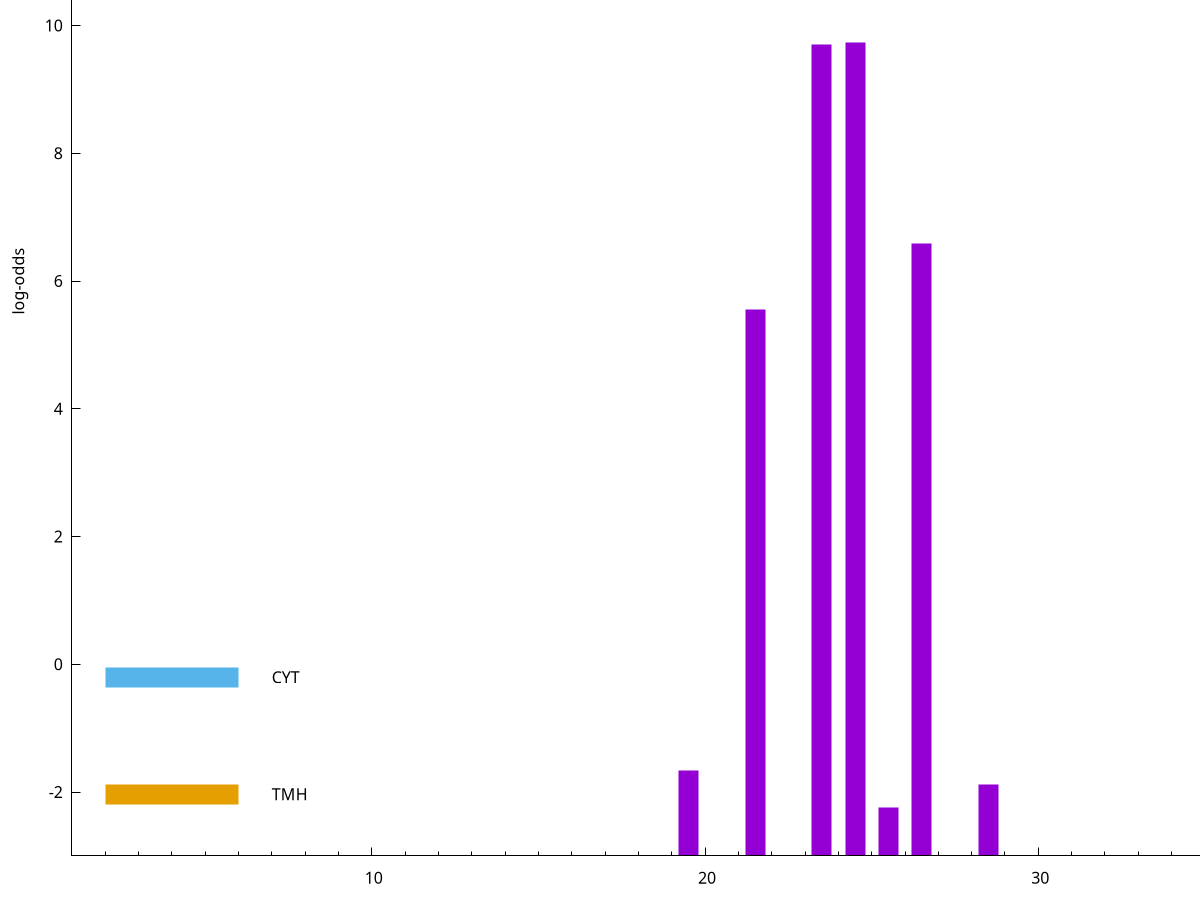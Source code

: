 set title "LipoP predictions for SRR4017849.gff"
set size 2., 1.4
set xrange [1:70] 
set mxtics 10
set yrange [-3:15]
set y2range [0:18]
set ylabel "log-odds"
set term postscript eps color solid "Helvetica" 30
set output "SRR4017849.gff201.eps"
set arrow from 2,10.838 to 6,10.838 nohead lt 1 lw 20
set label "SpI" at 7,10.838
set arrow from 2,-0.200913 to 6,-0.200913 nohead lt 3 lw 20
set label "CYT" at 7,-0.200913
set arrow from 2,-2.03504 to 6,-2.03504 nohead lt 4 lw 20
set label "TMH" at 7,-2.03504
set arrow from 2,10.838 to 6,10.838 nohead lt 1 lw 20
set label "SpI" at 7,10.838
# NOTE: The scores below are the log-odds scores with the threshold
# NOTE: subtracted (a hack to make gnuplot make the histogram all
# NOTE: look nice).
plot "-" axes x1y2 title "" with impulses lt 1 lw 20
24.500000 12.728320
23.500000 12.710950
26.500000 9.586010
21.500000 8.552210
19.500000 1.335580
28.500000 1.121320
25.500000 0.752590
22.500000 0.013610
e
exit
